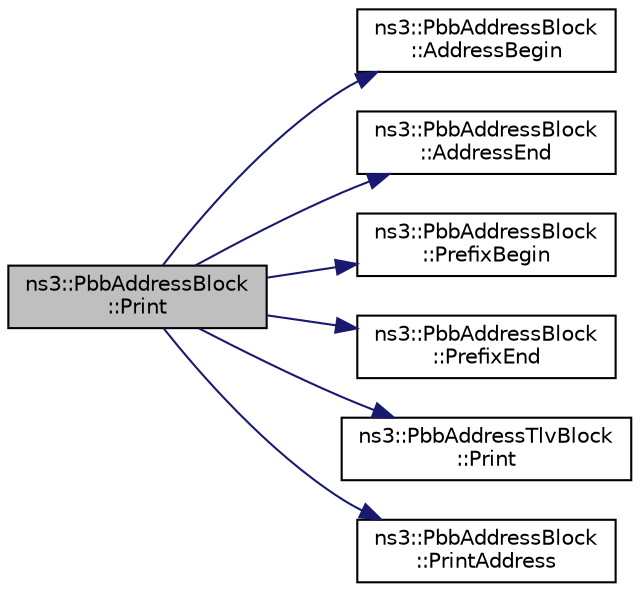 digraph "ns3::PbbAddressBlock::Print"
{
 // LATEX_PDF_SIZE
  edge [fontname="Helvetica",fontsize="10",labelfontname="Helvetica",labelfontsize="10"];
  node [fontname="Helvetica",fontsize="10",shape=record];
  rankdir="LR";
  Node1 [label="ns3::PbbAddressBlock\l::Print",height=0.2,width=0.4,color="black", fillcolor="grey75", style="filled", fontcolor="black",tooltip="Pretty-prints the contents of this address block, with specified indentation."];
  Node1 -> Node2 [color="midnightblue",fontsize="10",style="solid",fontname="Helvetica"];
  Node2 [label="ns3::PbbAddressBlock\l::AddressBegin",height=0.2,width=0.4,color="black", fillcolor="white", style="filled",URL="$classns3_1_1_pbb_address_block.html#a3eb4e97961cf32ffc66692ed2e9e8774",tooltip=" "];
  Node1 -> Node3 [color="midnightblue",fontsize="10",style="solid",fontname="Helvetica"];
  Node3 [label="ns3::PbbAddressBlock\l::AddressEnd",height=0.2,width=0.4,color="black", fillcolor="white", style="filled",URL="$classns3_1_1_pbb_address_block.html#acf5ebced174e6605bff8cb3a439a81ae",tooltip=" "];
  Node1 -> Node4 [color="midnightblue",fontsize="10",style="solid",fontname="Helvetica"];
  Node4 [label="ns3::PbbAddressBlock\l::PrefixBegin",height=0.2,width=0.4,color="black", fillcolor="white", style="filled",URL="$classns3_1_1_pbb_address_block.html#a25bc50d9f7ba1a17821a0907ac7ba352",tooltip=" "];
  Node1 -> Node5 [color="midnightblue",fontsize="10",style="solid",fontname="Helvetica"];
  Node5 [label="ns3::PbbAddressBlock\l::PrefixEnd",height=0.2,width=0.4,color="black", fillcolor="white", style="filled",URL="$classns3_1_1_pbb_address_block.html#a10027797f34518ea3921a610011fc9d7",tooltip=" "];
  Node1 -> Node6 [color="midnightblue",fontsize="10",style="solid",fontname="Helvetica"];
  Node6 [label="ns3::PbbAddressTlvBlock\l::Print",height=0.2,width=0.4,color="black", fillcolor="white", style="filled",URL="$classns3_1_1_pbb_address_tlv_block.html#a2993d36f28df9d054ae23a64fea09e2b",tooltip="Pretty-prints the contents of this block."];
  Node1 -> Node7 [color="midnightblue",fontsize="10",style="solid",fontname="Helvetica"];
  Node7 [label="ns3::PbbAddressBlock\l::PrintAddress",height=0.2,width=0.4,color="black", fillcolor="white", style="filled",URL="$classns3_1_1_pbb_address_block.html#a46d232de8e7db3ba865947c49cb703d1",tooltip="Print one or more addresses."];
}
